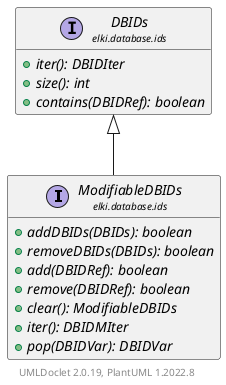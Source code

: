 @startuml
    remove .*\.(Instance|Par|Parameterizer|Factory)$
    set namespaceSeparator none
    hide empty fields
    hide empty methods

    interface "<size:14>ModifiableDBIDs\n<size:10>elki.database.ids" as elki.database.ids.ModifiableDBIDs [[ModifiableDBIDs.html]] {
        {abstract} +addDBIDs(DBIDs): boolean
        {abstract} +removeDBIDs(DBIDs): boolean
        {abstract} +add(DBIDRef): boolean
        {abstract} +remove(DBIDRef): boolean
        {abstract} +clear(): ModifiableDBIDs
        {abstract} +iter(): DBIDMIter
        {abstract} +pop(DBIDVar): DBIDVar
    }

    interface "<size:14>DBIDs\n<size:10>elki.database.ids" as elki.database.ids.DBIDs [[DBIDs.html]] {
        {abstract} +iter(): DBIDIter
        {abstract} +size(): int
        {abstract} +contains(DBIDRef): boolean
    }

    elki.database.ids.DBIDs <|-- elki.database.ids.ModifiableDBIDs

    center footer UMLDoclet 2.0.19, PlantUML 1.2022.8
@enduml

